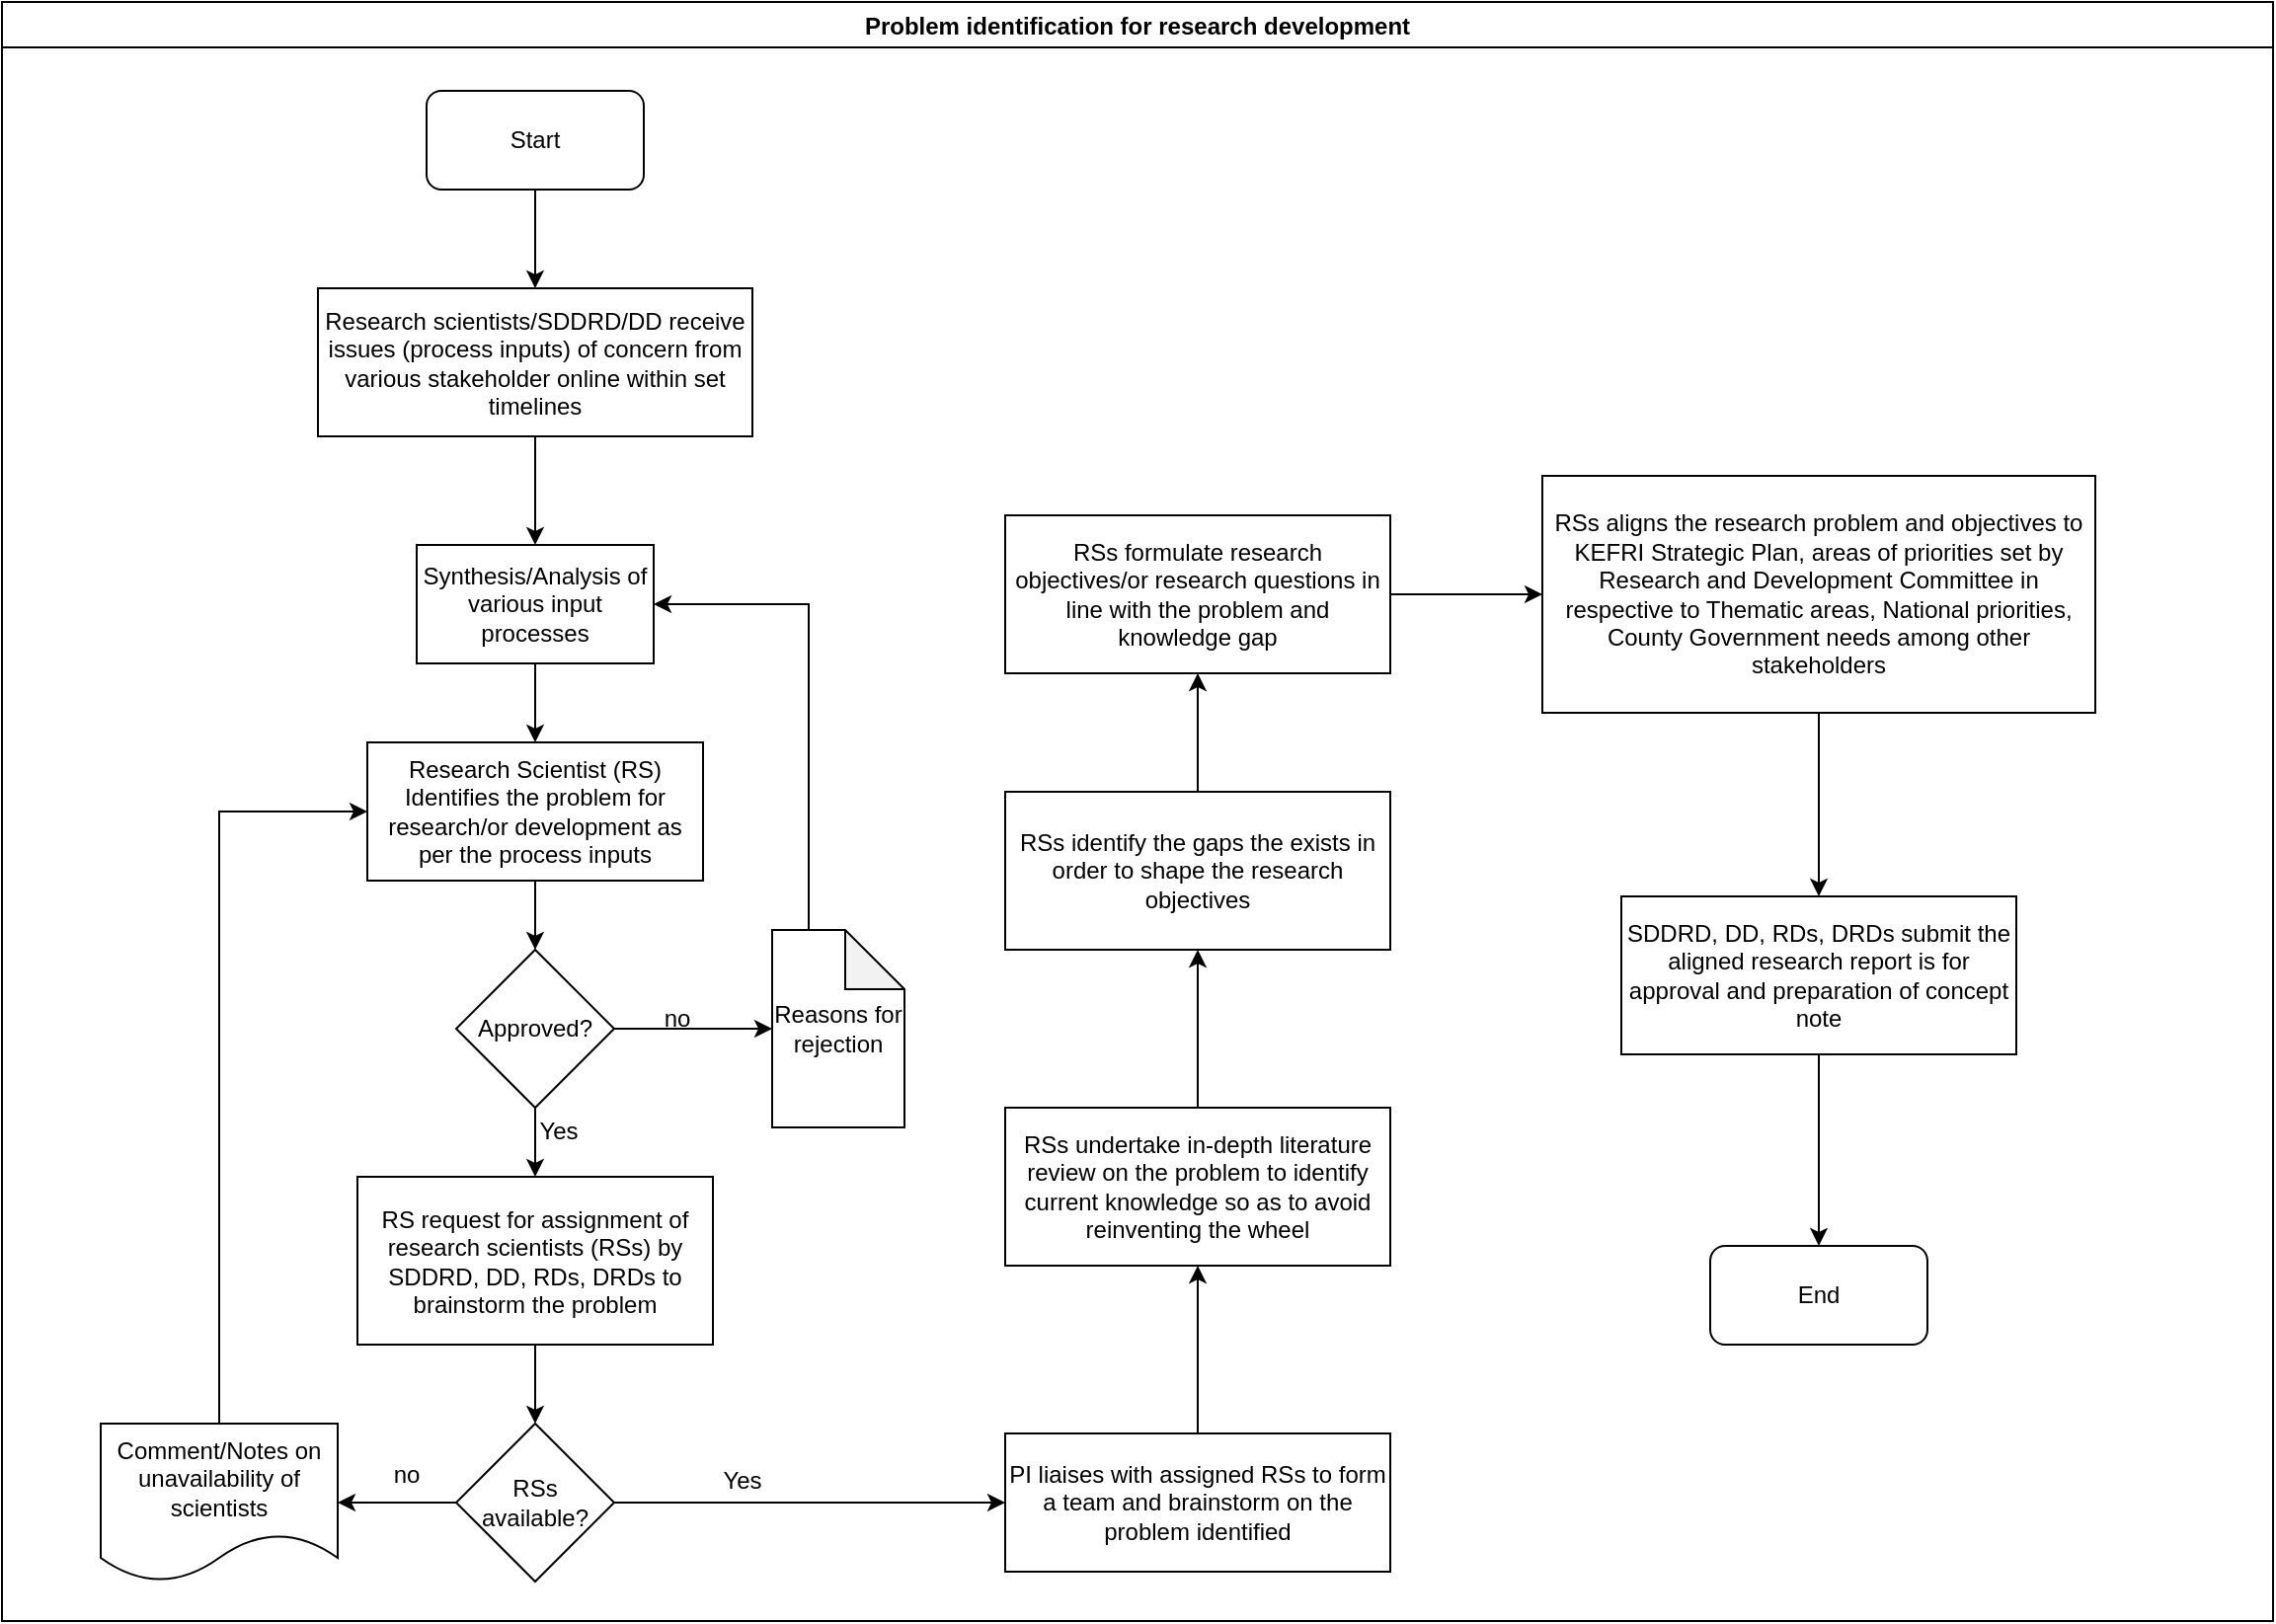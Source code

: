 <mxfile version="14.2.7" type="github">
  <diagram id="tZU8RH54jPB0YR1qd6gx" name="Page-1">
    <mxGraphModel dx="1038" dy="547" grid="1" gridSize="10" guides="1" tooltips="1" connect="1" arrows="1" fold="1" page="1" pageScale="1" pageWidth="1169" pageHeight="827" math="0" shadow="0">
      <root>
        <mxCell id="0" />
        <mxCell id="1" parent="0" />
        <mxCell id="y9bxsy1iOUCk4nZmsPaL-3" value="Problem identification for research development" style="swimlane;" parent="1" vertex="1">
          <mxGeometry x="10" y="7" width="1150" height="820" as="geometry" />
        </mxCell>
        <mxCell id="y9bxsy1iOUCk4nZmsPaL-4" value="Start" style="rounded=1;whiteSpace=wrap;html=1;" parent="y9bxsy1iOUCk4nZmsPaL-3" vertex="1">
          <mxGeometry x="215" y="45" width="110" height="50" as="geometry" />
        </mxCell>
        <mxCell id="y9bxsy1iOUCk4nZmsPaL-7" value="Synthesis/Analysis of various input processes" style="rounded=0;whiteSpace=wrap;html=1;" parent="y9bxsy1iOUCk4nZmsPaL-3" vertex="1">
          <mxGeometry x="210" y="275" width="120" height="60" as="geometry" />
        </mxCell>
        <mxCell id="y9bxsy1iOUCk4nZmsPaL-18" value="no" style="text;html=1;strokeColor=none;fillColor=none;align=center;verticalAlign=middle;whiteSpace=wrap;rounded=0;" parent="y9bxsy1iOUCk4nZmsPaL-3" vertex="1">
          <mxGeometry x="185" y="736" width="40" height="20" as="geometry" />
        </mxCell>
        <mxCell id="y9bxsy1iOUCk4nZmsPaL-19" value="PI liaises with assigned RSs to form a team and brainstorm on the problem identified" style="whiteSpace=wrap;html=1;rounded=0;" parent="y9bxsy1iOUCk4nZmsPaL-3" vertex="1">
          <mxGeometry x="508" y="725" width="195" height="70" as="geometry" />
        </mxCell>
        <mxCell id="y9bxsy1iOUCk4nZmsPaL-21" value="Yes" style="text;html=1;strokeColor=none;fillColor=none;align=center;verticalAlign=middle;whiteSpace=wrap;rounded=0;" parent="y9bxsy1iOUCk4nZmsPaL-3" vertex="1">
          <mxGeometry x="355" y="739" width="40" height="20" as="geometry" />
        </mxCell>
        <mxCell id="y9bxsy1iOUCk4nZmsPaL-10" value="RS request for assignment of research scientists (RSs) by SDDRD, DD, RDs, DRDs to brainstorm the problem" style="whiteSpace=wrap;html=1;rounded=0;" parent="y9bxsy1iOUCk4nZmsPaL-3" vertex="1">
          <mxGeometry x="180" y="595" width="180" height="85" as="geometry" />
        </mxCell>
        <mxCell id="y9bxsy1iOUCk4nZmsPaL-26" value="RSs formulate research objectives/or research questions in line with the problem and knowledge gap" style="whiteSpace=wrap;html=1;rounded=0;" parent="y9bxsy1iOUCk4nZmsPaL-3" vertex="1">
          <mxGeometry x="508" y="260" width="195" height="80" as="geometry" />
        </mxCell>
        <mxCell id="y9bxsy1iOUCk4nZmsPaL-30" value="RSs aligns the research problem and objectives to KEFRI Strategic Plan, areas of priorities set by Research and Development Committee in respective to Thematic areas, National priorities, County Government needs among other stakeholders" style="whiteSpace=wrap;html=1;rounded=0;" parent="y9bxsy1iOUCk4nZmsPaL-3" vertex="1">
          <mxGeometry x="780" y="240" width="280" height="120" as="geometry" />
        </mxCell>
        <mxCell id="y9bxsy1iOUCk4nZmsPaL-31" value="" style="edgeStyle=orthogonalEdgeStyle;rounded=0;orthogonalLoop=1;jettySize=auto;html=1;" parent="y9bxsy1iOUCk4nZmsPaL-3" source="y9bxsy1iOUCk4nZmsPaL-26" target="y9bxsy1iOUCk4nZmsPaL-30" edge="1">
          <mxGeometry relative="1" as="geometry" />
        </mxCell>
        <mxCell id="y9bxsy1iOUCk4nZmsPaL-34" value="End" style="rounded=1;whiteSpace=wrap;html=1;" parent="y9bxsy1iOUCk4nZmsPaL-3" vertex="1">
          <mxGeometry x="865" y="630" width="110" height="50" as="geometry" />
        </mxCell>
        <mxCell id="LDWQ8T8pUbo9GidEgZh_-5" value="Approved?" style="rhombus;whiteSpace=wrap;html=1;rounded=0;" parent="y9bxsy1iOUCk4nZmsPaL-3" vertex="1">
          <mxGeometry x="230" y="480" width="80" height="80" as="geometry" />
        </mxCell>
        <mxCell id="LDWQ8T8pUbo9GidEgZh_-8" value="" style="edgeStyle=orthogonalEdgeStyle;rounded=0;orthogonalLoop=1;jettySize=auto;html=1;entryX=0.5;entryY=0;entryDx=0;entryDy=0;" parent="y9bxsy1iOUCk4nZmsPaL-3" source="LDWQ8T8pUbo9GidEgZh_-5" target="y9bxsy1iOUCk4nZmsPaL-10" edge="1">
          <mxGeometry relative="1" as="geometry">
            <mxPoint x="370" y="485" as="targetPoint" />
          </mxGeometry>
        </mxCell>
        <mxCell id="y9bxsy1iOUCk4nZmsPaL-12" value="&lt;div&gt;RSs &lt;br&gt;&lt;/div&gt;&lt;div&gt;available?&lt;/div&gt;" style="rhombus;whiteSpace=wrap;html=1;rounded=0;" parent="y9bxsy1iOUCk4nZmsPaL-3" vertex="1">
          <mxGeometry x="230" y="720" width="80" height="80" as="geometry" />
        </mxCell>
        <mxCell id="y9bxsy1iOUCk4nZmsPaL-20" value="" style="edgeStyle=orthogonalEdgeStyle;rounded=0;orthogonalLoop=1;jettySize=auto;html=1;" parent="y9bxsy1iOUCk4nZmsPaL-3" source="y9bxsy1iOUCk4nZmsPaL-12" target="y9bxsy1iOUCk4nZmsPaL-19" edge="1">
          <mxGeometry relative="1" as="geometry" />
        </mxCell>
        <mxCell id="y9bxsy1iOUCk4nZmsPaL-13" value="" style="edgeStyle=orthogonalEdgeStyle;rounded=0;orthogonalLoop=1;jettySize=auto;html=1;exitX=0.5;exitY=1;exitDx=0;exitDy=0;" parent="y9bxsy1iOUCk4nZmsPaL-3" source="y9bxsy1iOUCk4nZmsPaL-10" target="y9bxsy1iOUCk4nZmsPaL-12" edge="1">
          <mxGeometry relative="1" as="geometry">
            <mxPoint x="265" y="715" as="sourcePoint" />
          </mxGeometry>
        </mxCell>
        <mxCell id="y9bxsy1iOUCk4nZmsPaL-14" value="Comment/Notes on unavailability of scientists" style="shape=document;whiteSpace=wrap;html=1;boundedLbl=1;rounded=0;" parent="y9bxsy1iOUCk4nZmsPaL-3" vertex="1">
          <mxGeometry x="50" y="720" width="120" height="80" as="geometry" />
        </mxCell>
        <mxCell id="y9bxsy1iOUCk4nZmsPaL-15" value="" style="edgeStyle=orthogonalEdgeStyle;rounded=0;orthogonalLoop=1;jettySize=auto;html=1;" parent="y9bxsy1iOUCk4nZmsPaL-3" source="y9bxsy1iOUCk4nZmsPaL-12" target="y9bxsy1iOUCk4nZmsPaL-14" edge="1">
          <mxGeometry relative="1" as="geometry" />
        </mxCell>
        <mxCell id="y9bxsy1iOUCk4nZmsPaL-8" value="Research Scientist (RS) Identifies the problem for research/or development as per the process inputs" style="whiteSpace=wrap;html=1;rounded=0;" parent="y9bxsy1iOUCk4nZmsPaL-3" vertex="1">
          <mxGeometry x="185" y="375" width="170" height="70" as="geometry" />
        </mxCell>
        <mxCell id="y9bxsy1iOUCk4nZmsPaL-9" value="" style="edgeStyle=orthogonalEdgeStyle;rounded=0;orthogonalLoop=1;jettySize=auto;html=1;" parent="y9bxsy1iOUCk4nZmsPaL-3" source="y9bxsy1iOUCk4nZmsPaL-7" target="y9bxsy1iOUCk4nZmsPaL-8" edge="1">
          <mxGeometry relative="1" as="geometry" />
        </mxCell>
        <mxCell id="y9bxsy1iOUCk4nZmsPaL-17" value="" style="edgeStyle=orthogonalEdgeStyle;rounded=0;orthogonalLoop=1;jettySize=auto;html=1;entryX=0;entryY=0.5;entryDx=0;entryDy=0;exitX=0.5;exitY=0;exitDx=0;exitDy=0;" parent="y9bxsy1iOUCk4nZmsPaL-3" source="y9bxsy1iOUCk4nZmsPaL-14" target="y9bxsy1iOUCk4nZmsPaL-8" edge="1">
          <mxGeometry relative="1" as="geometry">
            <mxPoint x="105" y="525" as="targetPoint" />
            <Array as="points">
              <mxPoint x="110" y="410" />
            </Array>
          </mxGeometry>
        </mxCell>
        <mxCell id="LDWQ8T8pUbo9GidEgZh_-6" value="" style="edgeStyle=orthogonalEdgeStyle;rounded=0;orthogonalLoop=1;jettySize=auto;html=1;" parent="y9bxsy1iOUCk4nZmsPaL-3" source="y9bxsy1iOUCk4nZmsPaL-8" target="LDWQ8T8pUbo9GidEgZh_-5" edge="1">
          <mxGeometry relative="1" as="geometry" />
        </mxCell>
        <mxCell id="LDWQ8T8pUbo9GidEgZh_-3" value="Research scientists/SDDRD/DD receive issues (process inputs) of concern from various stakeholder online within set timelines" style="rounded=0;whiteSpace=wrap;html=1;" parent="y9bxsy1iOUCk4nZmsPaL-3" vertex="1">
          <mxGeometry x="160" y="145" width="220" height="75" as="geometry" />
        </mxCell>
        <mxCell id="LDWQ8T8pUbo9GidEgZh_-2" value="" style="edgeStyle=orthogonalEdgeStyle;rounded=0;orthogonalLoop=1;jettySize=auto;html=1;" parent="y9bxsy1iOUCk4nZmsPaL-3" source="y9bxsy1iOUCk4nZmsPaL-4" target="LDWQ8T8pUbo9GidEgZh_-3" edge="1">
          <mxGeometry relative="1" as="geometry">
            <mxPoint x="270" y="220" as="targetPoint" />
          </mxGeometry>
        </mxCell>
        <mxCell id="LDWQ8T8pUbo9GidEgZh_-4" value="" style="edgeStyle=orthogonalEdgeStyle;rounded=0;orthogonalLoop=1;jettySize=auto;html=1;" parent="y9bxsy1iOUCk4nZmsPaL-3" source="LDWQ8T8pUbo9GidEgZh_-3" target="y9bxsy1iOUCk4nZmsPaL-7" edge="1">
          <mxGeometry relative="1" as="geometry" />
        </mxCell>
        <mxCell id="LDWQ8T8pUbo9GidEgZh_-9" value="Yes" style="text;html=1;strokeColor=none;fillColor=none;align=center;verticalAlign=middle;whiteSpace=wrap;rounded=0;" parent="y9bxsy1iOUCk4nZmsPaL-3" vertex="1">
          <mxGeometry x="262" y="562" width="40" height="20" as="geometry" />
        </mxCell>
        <mxCell id="y9bxsy1iOUCk4nZmsPaL-22" value="RSs undertake in-depth literature review on the problem to identify current knowledge so as to avoid reinventing the wheel" style="whiteSpace=wrap;html=1;rounded=0;" parent="y9bxsy1iOUCk4nZmsPaL-3" vertex="1">
          <mxGeometry x="508" y="560" width="195" height="80" as="geometry" />
        </mxCell>
        <mxCell id="y9bxsy1iOUCk4nZmsPaL-23" value="" style="edgeStyle=orthogonalEdgeStyle;rounded=0;orthogonalLoop=1;jettySize=auto;html=1;" parent="y9bxsy1iOUCk4nZmsPaL-3" source="y9bxsy1iOUCk4nZmsPaL-19" target="y9bxsy1iOUCk4nZmsPaL-22" edge="1">
          <mxGeometry relative="1" as="geometry" />
        </mxCell>
        <mxCell id="y9bxsy1iOUCk4nZmsPaL-24" value="RSs identify the gaps the exists in order to shape the research objectives" style="whiteSpace=wrap;html=1;rounded=0;" parent="y9bxsy1iOUCk4nZmsPaL-3" vertex="1">
          <mxGeometry x="508" y="400" width="195" height="80" as="geometry" />
        </mxCell>
        <mxCell id="y9bxsy1iOUCk4nZmsPaL-25" value="" style="edgeStyle=orthogonalEdgeStyle;rounded=0;orthogonalLoop=1;jettySize=auto;html=1;" parent="y9bxsy1iOUCk4nZmsPaL-3" source="y9bxsy1iOUCk4nZmsPaL-22" target="y9bxsy1iOUCk4nZmsPaL-24" edge="1">
          <mxGeometry relative="1" as="geometry" />
        </mxCell>
        <mxCell id="y9bxsy1iOUCk4nZmsPaL-27" value="" style="edgeStyle=orthogonalEdgeStyle;rounded=0;orthogonalLoop=1;jettySize=auto;html=1;" parent="y9bxsy1iOUCk4nZmsPaL-3" source="y9bxsy1iOUCk4nZmsPaL-24" target="y9bxsy1iOUCk4nZmsPaL-26" edge="1">
          <mxGeometry relative="1" as="geometry" />
        </mxCell>
        <mxCell id="wgYXGEeq-h9P2ysIJ0SS-1" value="Reasons for rejection" style="shape=note;whiteSpace=wrap;html=1;backgroundOutline=1;darkOpacity=0.05;" vertex="1" parent="y9bxsy1iOUCk4nZmsPaL-3">
          <mxGeometry x="390" y="470" width="67" height="100" as="geometry" />
        </mxCell>
        <mxCell id="wgYXGEeq-h9P2ysIJ0SS-3" value="" style="edgeStyle=orthogonalEdgeStyle;rounded=0;orthogonalLoop=1;jettySize=auto;html=1;exitX=1;exitY=0.5;exitDx=0;exitDy=0;entryX=0;entryY=0.5;entryDx=0;entryDy=0;entryPerimeter=0;" edge="1" parent="y9bxsy1iOUCk4nZmsPaL-3" source="LDWQ8T8pUbo9GidEgZh_-5" target="wgYXGEeq-h9P2ysIJ0SS-1">
          <mxGeometry relative="1" as="geometry">
            <mxPoint x="150" y="520" as="targetPoint" />
          </mxGeometry>
        </mxCell>
        <mxCell id="wgYXGEeq-h9P2ysIJ0SS-5" value="" style="edgeStyle=orthogonalEdgeStyle;rounded=0;orthogonalLoop=1;jettySize=auto;html=1;entryX=1;entryY=0.5;entryDx=0;entryDy=0;exitX=0;exitY=0;exitDx=18.5;exitDy=0;exitPerimeter=0;" edge="1" parent="y9bxsy1iOUCk4nZmsPaL-3" source="wgYXGEeq-h9P2ysIJ0SS-1" target="y9bxsy1iOUCk4nZmsPaL-7">
          <mxGeometry relative="1" as="geometry">
            <mxPoint x="400" y="370" as="targetPoint" />
            <Array as="points">
              <mxPoint x="409" y="305" />
            </Array>
          </mxGeometry>
        </mxCell>
        <mxCell id="LDWQ8T8pUbo9GidEgZh_-12" value="no" style="text;html=1;strokeColor=none;fillColor=none;align=center;verticalAlign=middle;whiteSpace=wrap;rounded=0;" parent="1" vertex="1">
          <mxGeometry x="332" y="512" width="40" height="20" as="geometry" />
        </mxCell>
        <mxCell id="LDWQ8T8pUbo9GidEgZh_-16" value="" style="edgeStyle=orthogonalEdgeStyle;rounded=0;orthogonalLoop=1;jettySize=auto;html=1;entryX=0.5;entryY=0;entryDx=0;entryDy=0;" parent="1" source="LDWQ8T8pUbo9GidEgZh_-13" target="y9bxsy1iOUCk4nZmsPaL-34" edge="1">
          <mxGeometry relative="1" as="geometry">
            <mxPoint x="930" y="630" as="targetPoint" />
          </mxGeometry>
        </mxCell>
        <mxCell id="LDWQ8T8pUbo9GidEgZh_-13" value="SDDRD, DD, RDs, DRDs submit the aligned research report is for approval and preparation of concept note" style="whiteSpace=wrap;html=1;rounded=0;" parent="1" vertex="1">
          <mxGeometry x="830" y="460" width="200" height="80" as="geometry" />
        </mxCell>
        <mxCell id="LDWQ8T8pUbo9GidEgZh_-14" value="" style="edgeStyle=orthogonalEdgeStyle;rounded=0;orthogonalLoop=1;jettySize=auto;html=1;" parent="1" source="y9bxsy1iOUCk4nZmsPaL-30" target="LDWQ8T8pUbo9GidEgZh_-13" edge="1">
          <mxGeometry relative="1" as="geometry" />
        </mxCell>
      </root>
    </mxGraphModel>
  </diagram>
</mxfile>
